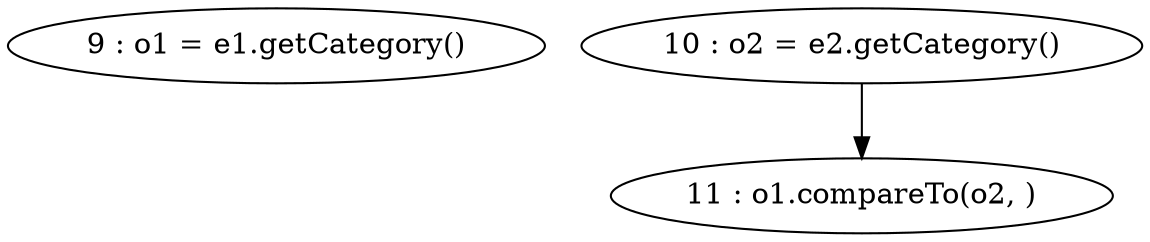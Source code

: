 digraph G {
"9 : o1 = e1.getCategory()"
"10 : o2 = e2.getCategory()"
"10 : o2 = e2.getCategory()" -> "11 : o1.compareTo(o2, )"
"11 : o1.compareTo(o2, )"
}